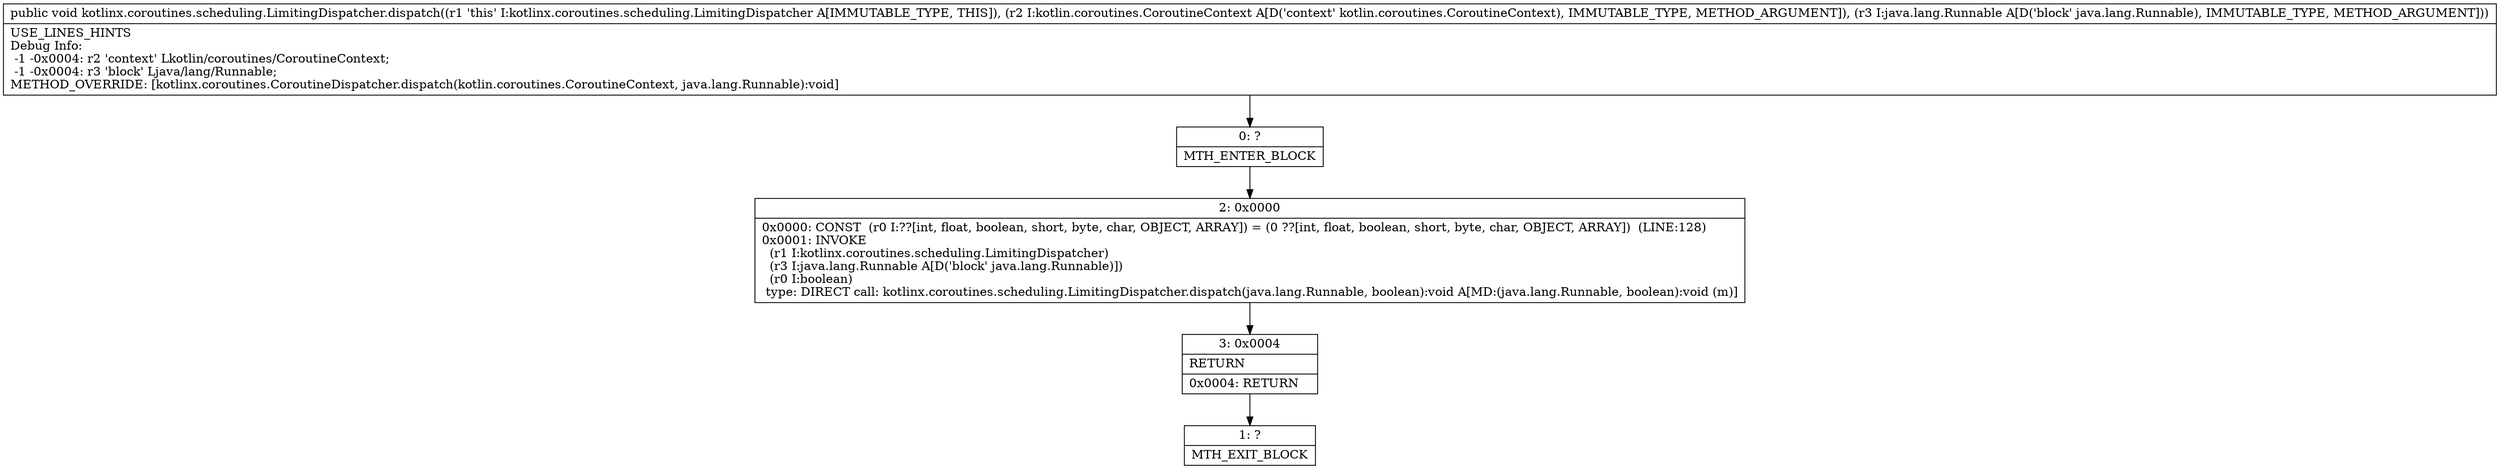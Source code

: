 digraph "CFG forkotlinx.coroutines.scheduling.LimitingDispatcher.dispatch(Lkotlin\/coroutines\/CoroutineContext;Ljava\/lang\/Runnable;)V" {
Node_0 [shape=record,label="{0\:\ ?|MTH_ENTER_BLOCK\l}"];
Node_2 [shape=record,label="{2\:\ 0x0000|0x0000: CONST  (r0 I:??[int, float, boolean, short, byte, char, OBJECT, ARRAY]) = (0 ??[int, float, boolean, short, byte, char, OBJECT, ARRAY])  (LINE:128)\l0x0001: INVOKE  \l  (r1 I:kotlinx.coroutines.scheduling.LimitingDispatcher)\l  (r3 I:java.lang.Runnable A[D('block' java.lang.Runnable)])\l  (r0 I:boolean)\l type: DIRECT call: kotlinx.coroutines.scheduling.LimitingDispatcher.dispatch(java.lang.Runnable, boolean):void A[MD:(java.lang.Runnable, boolean):void (m)]\l}"];
Node_3 [shape=record,label="{3\:\ 0x0004|RETURN\l|0x0004: RETURN   \l}"];
Node_1 [shape=record,label="{1\:\ ?|MTH_EXIT_BLOCK\l}"];
MethodNode[shape=record,label="{public void kotlinx.coroutines.scheduling.LimitingDispatcher.dispatch((r1 'this' I:kotlinx.coroutines.scheduling.LimitingDispatcher A[IMMUTABLE_TYPE, THIS]), (r2 I:kotlin.coroutines.CoroutineContext A[D('context' kotlin.coroutines.CoroutineContext), IMMUTABLE_TYPE, METHOD_ARGUMENT]), (r3 I:java.lang.Runnable A[D('block' java.lang.Runnable), IMMUTABLE_TYPE, METHOD_ARGUMENT]))  | USE_LINES_HINTS\lDebug Info:\l  \-1 \-0x0004: r2 'context' Lkotlin\/coroutines\/CoroutineContext;\l  \-1 \-0x0004: r3 'block' Ljava\/lang\/Runnable;\lMETHOD_OVERRIDE: [kotlinx.coroutines.CoroutineDispatcher.dispatch(kotlin.coroutines.CoroutineContext, java.lang.Runnable):void]\l}"];
MethodNode -> Node_0;Node_0 -> Node_2;
Node_2 -> Node_3;
Node_3 -> Node_1;
}

